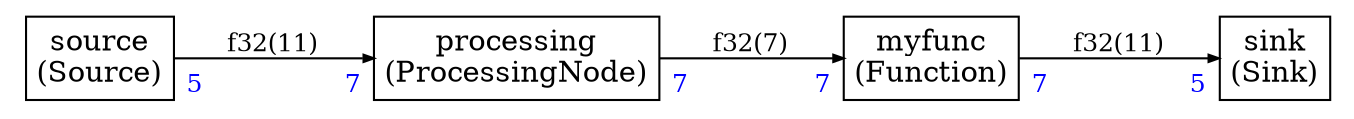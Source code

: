 



digraph structs {
    bgcolor = "white"
    node [shape=plaintext,color="black",fontcolor="black",fontname="Times-Roman"]
    rankdir=LR
    edge [arrowsize="0.5",color="black",fontcolor="black",fontname="Times-Roman"]


myfunc1 [label=<
<TABLE color="black" bgcolor="none" BORDER="0" CELLBORDER="1" CELLSPACING="0" CELLPADDING="4">
  <TR>
    <TD ALIGN="CENTER" PORT="i"><FONT COLOR="black" POINT-SIZE="14.0">myfunc<BR/>(Function)</FONT></TD>
  </TR>
</TABLE>>];

processing [label=<
<TABLE color="black" bgcolor="none" BORDER="0" CELLBORDER="1" CELLSPACING="0" CELLPADDING="4">
  <TR>
    <TD ALIGN="CENTER" PORT="i"><FONT COLOR="black" POINT-SIZE="14.0">processing<BR/>(ProcessingNode)</FONT></TD>
  </TR>
</TABLE>>];

sink [label=<
<TABLE color="black" bgcolor="none" BORDER="0" CELLBORDER="1" CELLSPACING="0" CELLPADDING="4">
  <TR>
    <TD ALIGN="CENTER" PORT="i"><FONT COLOR="black" POINT-SIZE="14.0">sink<BR/>(Sink)</FONT></TD>
  </TR>
</TABLE>>];

source [label=<
<TABLE color="black" bgcolor="none" BORDER="0" CELLBORDER="1" CELLSPACING="0" CELLPADDING="4">
  <TR>
    <TD ALIGN="CENTER" PORT="i"><FONT COLOR="black" POINT-SIZE="14.0">source<BR/>(Source)</FONT></TD>
  </TR>
</TABLE>>];



source:i -> processing:i [style="solid",color="black",fontsize="12.0",fontcolor="black",label=<f32(11)>
,headlabel=<<TABLE BORDER="0" CELLPADDING="4"><TR><TD><FONT COLOR="blue" POINT-SIZE="12.0" >7</FONT>
</TD></TR></TABLE>>
,taillabel=<<TABLE BORDER="0" CELLPADDING="4"><TR><TD><FONT COLOR="blue" POINT-SIZE="12.0" >5</FONT>
</TD></TR></TABLE>>]

processing:i -> myfunc1:i [style="solid",color="black",fontsize="12.0",fontcolor="black",label=<f32(7)>
,headlabel=<<TABLE BORDER="0" CELLPADDING="4"><TR><TD><FONT COLOR="blue" POINT-SIZE="12.0" >7</FONT>
</TD></TR></TABLE>>
,taillabel=<<TABLE BORDER="0" CELLPADDING="4"><TR><TD><FONT COLOR="blue" POINT-SIZE="12.0" >7</FONT>
</TD></TR></TABLE>>]

myfunc1:i -> sink:i [style="solid",color="black",fontsize="12.0",fontcolor="black",label=<f32(11)>
,headlabel=<<TABLE BORDER="0" CELLPADDING="4"><TR><TD><FONT COLOR="blue" POINT-SIZE="12.0" >5</FONT>
</TD></TR></TABLE>>
,taillabel=<<TABLE BORDER="0" CELLPADDING="4"><TR><TD><FONT COLOR="blue" POINT-SIZE="12.0" >7</FONT>
</TD></TR></TABLE>>]




}
